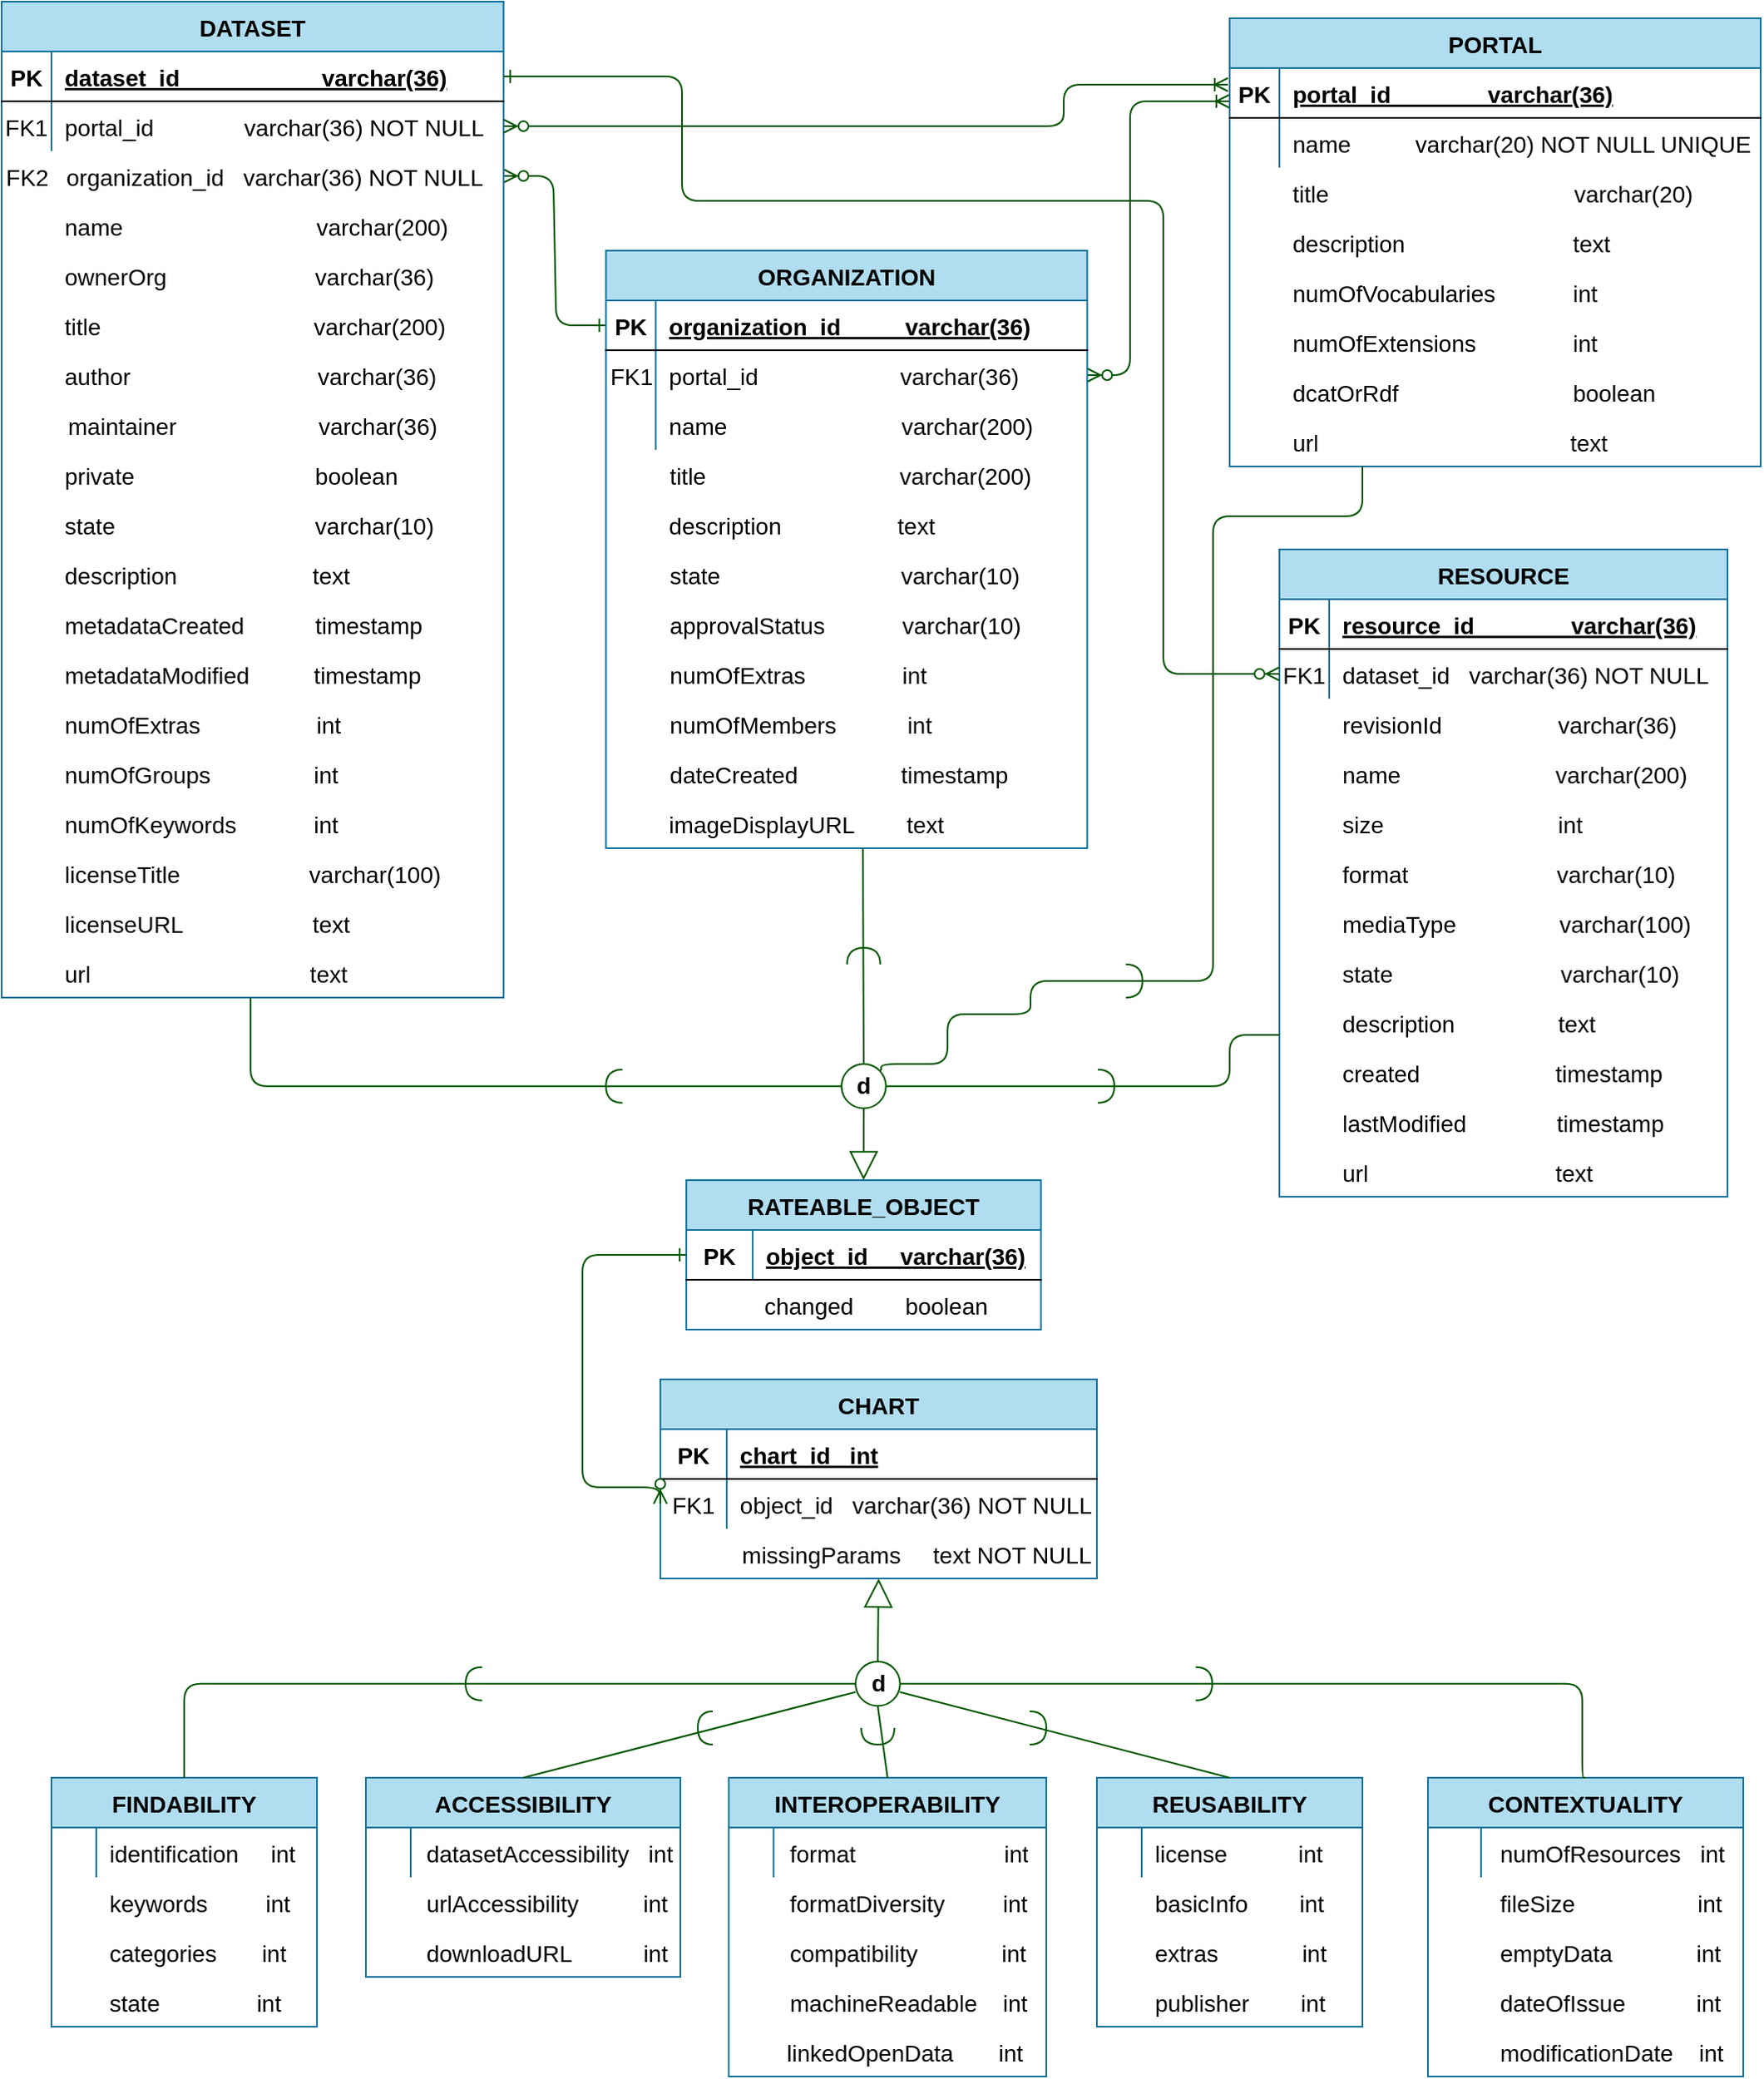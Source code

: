 <mxfile version="14.6.11" type="device"><diagram id="R2lEEEUBdFMjLlhIrx00" name="Page-1"><mxGraphModel dx="744" dy="422" grid="1" gridSize="10" guides="1" tooltips="1" connect="1" arrows="1" fold="1" page="1" pageScale="1" pageWidth="1100" pageHeight="850" math="0" shadow="0" extFonts="Permanent Marker^https://fonts.googleapis.com/css?family=Permanent+Marker"><root><mxCell id="0"/><mxCell id="1" parent="0"/><mxCell id="C-vyLk0tnHw3VtMMgP7b-1" value="" style="edgeStyle=orthogonalEdgeStyle;endArrow=ERzeroToMany;startArrow=ERoneToMany;endFill=1;startFill=0;fillColor=#008a00;strokeColor=#005700;fontSize=14;entryX=1;entryY=0.5;entryDx=0;entryDy=0;" parent="1" source="C-vyLk0tnHw3VtMMgP7b-24" target="C-vyLk0tnHw3VtMMgP7b-17" edge="1"><mxGeometry width="100" height="100" relative="1" as="geometry"><mxPoint x="360" y="840" as="sourcePoint"/><mxPoint x="662.43" y="95" as="targetPoint"/><Array as="points"><mxPoint x="700" y="70"/><mxPoint x="700" y="235"/></Array></mxGeometry></mxCell><mxCell id="C-vyLk0tnHw3VtMMgP7b-12" value="" style="edgeStyle=entityRelationEdgeStyle;endArrow=ERzeroToMany;startArrow=ERone;endFill=1;startFill=0;exitX=0;exitY=0.5;exitDx=0;exitDy=0;entryX=1;entryY=0.5;entryDx=0;entryDy=0;fillColor=#008a00;strokeColor=#005700;fontSize=14;" parent="1" source="C-vyLk0tnHw3VtMMgP7b-14" target="UvBOxQ-q_Ur3HQ1FWo0W-9" edge="1"><mxGeometry width="100" height="100" relative="1" as="geometry"><mxPoint x="420" y="300" as="sourcePoint"/><mxPoint x="570" y="390" as="targetPoint"/></mxGeometry></mxCell><mxCell id="C-vyLk0tnHw3VtMMgP7b-2" value="DATASET" style="shape=table;startSize=30;container=1;collapsible=1;childLayout=tableLayout;fixedRows=1;rowLines=0;fontStyle=1;align=center;resizeLast=1;fillColor=#b1ddf0;strokeColor=#10739e;fontSize=14;" parent="1" vertex="1"><mxGeometry x="20" y="10" width="302.43" height="600" as="geometry"/></mxCell><mxCell id="C-vyLk0tnHw3VtMMgP7b-3" value="" style="shape=partialRectangle;collapsible=0;dropTarget=0;pointerEvents=0;fillColor=none;points=[[0,0.5],[1,0.5]];portConstraint=eastwest;top=0;left=0;right=0;bottom=1;fontSize=14;" parent="C-vyLk0tnHw3VtMMgP7b-2" vertex="1"><mxGeometry y="30" width="302.43" height="30" as="geometry"/></mxCell><mxCell id="C-vyLk0tnHw3VtMMgP7b-4" value="PK" style="shape=partialRectangle;overflow=hidden;connectable=0;fillColor=none;top=0;left=0;bottom=0;right=0;fontStyle=1;fontSize=14;" parent="C-vyLk0tnHw3VtMMgP7b-3" vertex="1"><mxGeometry width="30" height="30" as="geometry"/></mxCell><mxCell id="C-vyLk0tnHw3VtMMgP7b-5" value="dataset_id                      varchar(36)" style="shape=partialRectangle;overflow=hidden;connectable=0;fillColor=none;top=0;left=0;bottom=0;right=0;align=left;spacingLeft=6;fontStyle=5;fontSize=14;" parent="C-vyLk0tnHw3VtMMgP7b-3" vertex="1"><mxGeometry x="30" width="272.43" height="30" as="geometry"/></mxCell><mxCell id="C-vyLk0tnHw3VtMMgP7b-9" value="" style="shape=partialRectangle;collapsible=0;dropTarget=0;pointerEvents=0;fillColor=none;points=[[0,0.5],[1,0.5]];portConstraint=eastwest;top=0;left=0;right=0;bottom=0;fontSize=14;" parent="C-vyLk0tnHw3VtMMgP7b-2" vertex="1"><mxGeometry y="60" width="302.43" height="30" as="geometry"/></mxCell><mxCell id="C-vyLk0tnHw3VtMMgP7b-10" value="FK1" style="shape=partialRectangle;overflow=hidden;connectable=0;fillColor=none;top=0;left=0;bottom=0;right=0;fontSize=14;" parent="C-vyLk0tnHw3VtMMgP7b-9" vertex="1"><mxGeometry width="30" height="30" as="geometry"/></mxCell><mxCell id="C-vyLk0tnHw3VtMMgP7b-11" value="portal_id              varchar(36) NOT NULL" style="shape=partialRectangle;overflow=hidden;connectable=0;fillColor=none;top=0;left=0;bottom=0;right=0;align=left;spacingLeft=6;fontSize=14;" parent="C-vyLk0tnHw3VtMMgP7b-9" vertex="1"><mxGeometry x="30" width="272.43" height="30" as="geometry"/></mxCell><mxCell id="C-vyLk0tnHw3VtMMgP7b-13" value="ORGANIZATION" style="shape=table;startSize=30;container=1;collapsible=1;childLayout=tableLayout;fixedRows=1;rowLines=0;fontStyle=1;align=center;resizeLast=1;fillColor=#b1ddf0;strokeColor=#10739e;fontSize=14;" parent="1" vertex="1"><mxGeometry x="384.18" y="160" width="290" height="360" as="geometry"/></mxCell><mxCell id="C-vyLk0tnHw3VtMMgP7b-14" value="" style="shape=partialRectangle;collapsible=0;dropTarget=0;pointerEvents=0;fillColor=none;points=[[0,0.5],[1,0.5]];portConstraint=eastwest;top=0;left=0;right=0;bottom=1;fontSize=14;" parent="C-vyLk0tnHw3VtMMgP7b-13" vertex="1"><mxGeometry y="30" width="290" height="30" as="geometry"/></mxCell><mxCell id="C-vyLk0tnHw3VtMMgP7b-15" value="PK" style="shape=partialRectangle;overflow=hidden;connectable=0;fillColor=none;top=0;left=0;bottom=0;right=0;fontStyle=1;fontSize=14;" parent="C-vyLk0tnHw3VtMMgP7b-14" vertex="1"><mxGeometry width="30" height="30" as="geometry"/></mxCell><mxCell id="C-vyLk0tnHw3VtMMgP7b-16" value="organization_id          varchar(36)" style="shape=partialRectangle;overflow=hidden;connectable=0;fillColor=none;top=0;left=0;bottom=0;right=0;align=left;spacingLeft=6;fontStyle=5;fontSize=14;" parent="C-vyLk0tnHw3VtMMgP7b-14" vertex="1"><mxGeometry x="30" width="260" height="30" as="geometry"/></mxCell><mxCell id="C-vyLk0tnHw3VtMMgP7b-17" value="" style="shape=partialRectangle;collapsible=0;dropTarget=0;pointerEvents=0;fillColor=none;points=[[0,0.5],[1,0.5]];portConstraint=eastwest;top=0;left=0;right=0;bottom=0;fontSize=14;" parent="C-vyLk0tnHw3VtMMgP7b-13" vertex="1"><mxGeometry y="60" width="290" height="30" as="geometry"/></mxCell><mxCell id="C-vyLk0tnHw3VtMMgP7b-18" value="" style="shape=partialRectangle;overflow=hidden;connectable=0;fillColor=none;top=0;left=0;bottom=0;right=0;fontSize=14;" parent="C-vyLk0tnHw3VtMMgP7b-17" vertex="1"><mxGeometry width="30" height="30" as="geometry"/></mxCell><mxCell id="C-vyLk0tnHw3VtMMgP7b-19" value="portal_id                      varchar(36)" style="shape=partialRectangle;overflow=hidden;connectable=0;fillColor=none;top=0;left=0;bottom=0;right=0;align=left;spacingLeft=6;strokeWidth=1;fontStyle=0;fontSize=14;" parent="C-vyLk0tnHw3VtMMgP7b-17" vertex="1"><mxGeometry x="30" width="260" height="30" as="geometry"/></mxCell><mxCell id="C-vyLk0tnHw3VtMMgP7b-20" value="" style="shape=partialRectangle;collapsible=0;dropTarget=0;pointerEvents=0;fillColor=none;points=[[0,0.5],[1,0.5]];portConstraint=eastwest;top=0;left=0;right=0;bottom=0;fontSize=14;" parent="C-vyLk0tnHw3VtMMgP7b-13" vertex="1"><mxGeometry y="90" width="290" height="30" as="geometry"/></mxCell><mxCell id="C-vyLk0tnHw3VtMMgP7b-21" value="" style="shape=partialRectangle;overflow=hidden;connectable=0;fillColor=none;top=0;left=0;bottom=0;right=0;fontSize=14;" parent="C-vyLk0tnHw3VtMMgP7b-20" vertex="1"><mxGeometry width="30" height="30" as="geometry"/></mxCell><mxCell id="C-vyLk0tnHw3VtMMgP7b-22" value="name                           varchar(200)" style="shape=partialRectangle;overflow=hidden;connectable=0;fillColor=none;top=0;left=0;bottom=0;right=0;align=left;spacingLeft=6;fontSize=14;" parent="C-vyLk0tnHw3VtMMgP7b-20" vertex="1"><mxGeometry x="30" width="260" height="30" as="geometry"/></mxCell><mxCell id="C-vyLk0tnHw3VtMMgP7b-23" value="PORTAL" style="shape=table;startSize=30;container=1;collapsible=1;childLayout=tableLayout;fixedRows=1;rowLines=0;fontStyle=1;align=center;resizeLast=1;fillColor=#b1ddf0;strokeColor=#10739e;fontSize=14;" parent="1" vertex="1"><mxGeometry x="760" y="20" width="320" height="270" as="geometry"/></mxCell><mxCell id="C-vyLk0tnHw3VtMMgP7b-24" value="" style="shape=partialRectangle;collapsible=0;dropTarget=0;pointerEvents=0;fillColor=none;points=[[0,0.5],[1,0.5]];portConstraint=eastwest;top=0;left=0;right=0;bottom=1;fontSize=14;" parent="C-vyLk0tnHw3VtMMgP7b-23" vertex="1"><mxGeometry y="30" width="320" height="30" as="geometry"/></mxCell><mxCell id="C-vyLk0tnHw3VtMMgP7b-25" value="PK" style="shape=partialRectangle;overflow=hidden;connectable=0;fillColor=none;top=0;left=0;bottom=0;right=0;fontStyle=1;fontSize=14;" parent="C-vyLk0tnHw3VtMMgP7b-24" vertex="1"><mxGeometry width="30" height="30" as="geometry"/></mxCell><mxCell id="C-vyLk0tnHw3VtMMgP7b-26" value="portal_id               varchar(36)" style="shape=partialRectangle;overflow=hidden;connectable=0;fillColor=none;top=0;left=0;bottom=0;right=0;align=left;spacingLeft=6;fontStyle=5;fontSize=14;" parent="C-vyLk0tnHw3VtMMgP7b-24" vertex="1"><mxGeometry x="30" width="290" height="30" as="geometry"/></mxCell><mxCell id="C-vyLk0tnHw3VtMMgP7b-27" value="" style="shape=partialRectangle;collapsible=0;dropTarget=0;pointerEvents=0;fillColor=none;points=[[0,0.5],[1,0.5]];portConstraint=eastwest;top=0;left=0;right=0;bottom=0;fontSize=14;" parent="C-vyLk0tnHw3VtMMgP7b-23" vertex="1"><mxGeometry y="60" width="320" height="30" as="geometry"/></mxCell><mxCell id="C-vyLk0tnHw3VtMMgP7b-28" value="" style="shape=partialRectangle;overflow=hidden;connectable=0;fillColor=none;top=0;left=0;bottom=0;right=0;fontSize=14;" parent="C-vyLk0tnHw3VtMMgP7b-27" vertex="1"><mxGeometry width="30" height="30" as="geometry"/></mxCell><mxCell id="C-vyLk0tnHw3VtMMgP7b-29" value="name          varchar(20) NOT NULL UNIQUE" style="shape=partialRectangle;overflow=hidden;connectable=0;fillColor=none;top=0;left=0;bottom=0;right=0;align=left;spacingLeft=6;fontSize=14;" parent="C-vyLk0tnHw3VtMMgP7b-27" vertex="1"><mxGeometry x="30" width="290" height="30" as="geometry"/></mxCell><mxCell id="wOkbWrruHiMdVwnTg42V-2" value="RESOURCE" style="shape=table;startSize=30;container=1;collapsible=1;childLayout=tableLayout;fixedRows=1;rowLines=0;fontStyle=1;align=center;resizeLast=1;fillColor=#b1ddf0;strokeColor=#10739e;fontSize=14;" parent="1" vertex="1"><mxGeometry x="790" y="340" width="270" height="390" as="geometry"/></mxCell><mxCell id="wOkbWrruHiMdVwnTg42V-3" value="" style="shape=partialRectangle;collapsible=0;dropTarget=0;pointerEvents=0;fillColor=none;points=[[0,0.5],[1,0.5]];portConstraint=eastwest;top=0;left=0;right=0;bottom=1;fontSize=14;" parent="wOkbWrruHiMdVwnTg42V-2" vertex="1"><mxGeometry y="30" width="270" height="30" as="geometry"/></mxCell><mxCell id="wOkbWrruHiMdVwnTg42V-4" value="PK" style="shape=partialRectangle;overflow=hidden;connectable=0;fillColor=none;top=0;left=0;bottom=0;right=0;fontStyle=1;fontSize=14;" parent="wOkbWrruHiMdVwnTg42V-3" vertex="1"><mxGeometry width="30" height="30" as="geometry"/></mxCell><mxCell id="wOkbWrruHiMdVwnTg42V-5" value="resource_id               varchar(36)" style="shape=partialRectangle;overflow=hidden;connectable=0;fillColor=none;top=0;left=0;bottom=0;right=0;align=left;spacingLeft=6;fontStyle=5;fontSize=14;" parent="wOkbWrruHiMdVwnTg42V-3" vertex="1"><mxGeometry x="30" width="240" height="30" as="geometry"/></mxCell><mxCell id="wOkbWrruHiMdVwnTg42V-6" value="" style="shape=partialRectangle;collapsible=0;dropTarget=0;pointerEvents=0;fillColor=none;points=[[0,0.5],[1,0.5]];portConstraint=eastwest;top=0;left=0;right=0;bottom=0;fontSize=14;" parent="wOkbWrruHiMdVwnTg42V-2" vertex="1"><mxGeometry y="60" width="270" height="30" as="geometry"/></mxCell><mxCell id="wOkbWrruHiMdVwnTg42V-7" value="FK1" style="shape=partialRectangle;overflow=hidden;connectable=0;fillColor=none;top=0;left=0;bottom=0;right=0;fontSize=14;" parent="wOkbWrruHiMdVwnTg42V-6" vertex="1"><mxGeometry width="30" height="30" as="geometry"/></mxCell><mxCell id="wOkbWrruHiMdVwnTg42V-8" value="dataset_id   varchar(36) NOT NULL" style="shape=partialRectangle;overflow=hidden;connectable=0;fillColor=none;top=0;left=0;bottom=0;right=0;align=left;spacingLeft=6;fontSize=14;" parent="wOkbWrruHiMdVwnTg42V-6" vertex="1"><mxGeometry x="30" width="240" height="30" as="geometry"/></mxCell><mxCell id="DVS85fL9BZpWIv3RxOL_-1" value="" style="endArrow=ERzeroToMany;startArrow=ERone;endFill=1;startFill=0;exitX=1;exitY=0.5;exitDx=0;exitDy=0;entryX=0;entryY=0.5;entryDx=0;entryDy=0;fillColor=#008a00;strokeColor=#005700;edgeStyle=orthogonalEdgeStyle;fontSize=14;" parent="1" source="C-vyLk0tnHw3VtMMgP7b-3" target="wOkbWrruHiMdVwnTg42V-6" edge="1"><mxGeometry width="100" height="100" relative="1" as="geometry"><mxPoint x="680" y="340" as="sourcePoint"/><mxPoint x="770" y="190" as="targetPoint"/><Array as="points"><mxPoint x="430" y="55"/><mxPoint x="430" y="130"/><mxPoint x="720" y="130"/><mxPoint x="720" y="415"/></Array></mxGeometry></mxCell><mxCell id="DVS85fL9BZpWIv3RxOL_-2" value="name                              varchar(200)" style="shape=partialRectangle;overflow=hidden;connectable=0;fillColor=none;top=0;left=0;bottom=0;right=0;align=left;spacingLeft=6;fontSize=14;" parent="1" vertex="1"><mxGeometry x="50" y="130" width="272.43" height="30" as="geometry"/></mxCell><mxCell id="DVS85fL9BZpWIv3RxOL_-3" value="title                                 varchar(200)" style="shape=partialRectangle;overflow=hidden;connectable=0;fillColor=none;top=0;left=0;bottom=0;right=0;align=left;spacingLeft=6;fontSize=14;" parent="1" vertex="1"><mxGeometry x="50" y="190" width="268.39" height="30" as="geometry"/></mxCell><mxCell id="DVS85fL9BZpWIv3RxOL_-4" value="author                             varchar(36)" style="shape=partialRectangle;overflow=hidden;connectable=0;fillColor=none;top=0;left=0;bottom=0;right=0;align=left;spacingLeft=6;fontSize=14;" parent="1" vertex="1"><mxGeometry x="50" y="220" width="268.39" height="30" as="geometry"/></mxCell><mxCell id="DVS85fL9BZpWIv3RxOL_-5" value="maintainer                      varchar(36)" style="shape=partialRectangle;overflow=hidden;connectable=0;fillColor=none;top=0;left=0;bottom=0;right=0;align=left;spacingLeft=6;fontSize=14;" parent="1" vertex="1"><mxGeometry x="52.02" y="250" width="268.39" height="30" as="geometry"/></mxCell><mxCell id="DVS85fL9BZpWIv3RxOL_-6" value="state                               varchar(10)" style="shape=partialRectangle;overflow=hidden;connectable=0;fillColor=none;top=0;left=0;bottom=0;right=0;align=left;spacingLeft=6;fontSize=14;" parent="1" vertex="1"><mxGeometry x="50" y="310" width="268.39" height="30" as="geometry"/></mxCell><mxCell id="DVS85fL9BZpWIv3RxOL_-7" value="description                     text" style="shape=partialRectangle;overflow=hidden;connectable=0;fillColor=none;top=0;left=0;bottom=0;right=0;align=left;spacingLeft=6;fontSize=14;" parent="1" vertex="1"><mxGeometry x="50" y="340" width="268.39" height="30" as="geometry"/></mxCell><mxCell id="DVS85fL9BZpWIv3RxOL_-8" value="ownerOrg                       varchar(36)" style="shape=partialRectangle;overflow=hidden;connectable=0;fillColor=none;top=0;left=0;bottom=0;right=0;align=left;spacingLeft=6;fontSize=14;" parent="1" vertex="1"><mxGeometry x="50" y="160" width="268.39" height="30" as="geometry"/></mxCell><mxCell id="DVS85fL9BZpWIv3RxOL_-10" value="metadataCreated           timestamp" style="shape=partialRectangle;overflow=hidden;connectable=0;fillColor=none;top=0;left=0;bottom=0;right=0;align=left;spacingLeft=6;fontSize=14;" parent="1" vertex="1"><mxGeometry x="50" y="370" width="272.43" height="30" as="geometry"/></mxCell><mxCell id="DVS85fL9BZpWIv3RxOL_-11" value="metadataModified          timestamp" style="shape=partialRectangle;overflow=hidden;connectable=0;fillColor=none;top=0;left=0;bottom=0;right=0;align=left;spacingLeft=6;fontSize=14;" parent="1" vertex="1"><mxGeometry x="50" y="400" width="272.43" height="30" as="geometry"/></mxCell><mxCell id="DVS85fL9BZpWIv3RxOL_-12" value="numOfExtras                  int " style="shape=partialRectangle;overflow=hidden;connectable=0;fillColor=none;top=0;left=0;bottom=0;right=0;align=left;spacingLeft=6;fontSize=14;" parent="1" vertex="1"><mxGeometry x="50" y="430" width="268.39" height="30" as="geometry"/></mxCell><mxCell id="DVS85fL9BZpWIv3RxOL_-13" value="numOfGroups                int " style="shape=partialRectangle;overflow=hidden;connectable=0;fillColor=none;top=0;left=0;bottom=0;right=0;align=left;spacingLeft=6;fontSize=14;" parent="1" vertex="1"><mxGeometry x="50" y="460" width="268.39" height="30" as="geometry"/></mxCell><mxCell id="DVS85fL9BZpWIv3RxOL_-15" value="numOfKeywords            int " style="shape=partialRectangle;overflow=hidden;connectable=0;fillColor=none;top=0;left=0;bottom=0;right=0;align=left;spacingLeft=6;fontSize=14;" parent="1" vertex="1"><mxGeometry x="50" y="490" width="268.39" height="30" as="geometry"/></mxCell><mxCell id="DVS85fL9BZpWIv3RxOL_-23" value="licenseTitle                    varchar(100) " style="shape=partialRectangle;overflow=hidden;connectable=0;fillColor=none;top=0;left=0;bottom=0;right=0;align=left;spacingLeft=6;fontSize=14;" parent="1" vertex="1"><mxGeometry x="50" y="520" width="268.39" height="30" as="geometry"/></mxCell><mxCell id="DVS85fL9BZpWIv3RxOL_-24" value="licenseURL                    text" style="shape=partialRectangle;overflow=hidden;connectable=0;fillColor=none;top=0;left=0;bottom=0;right=0;align=left;spacingLeft=6;fontSize=14;" parent="1" vertex="1"><mxGeometry x="50" y="550" width="268.39" height="30" as="geometry"/></mxCell><mxCell id="DVS85fL9BZpWIv3RxOL_-25" value="url                                  text " style="shape=partialRectangle;overflow=hidden;connectable=0;fillColor=none;top=0;left=0;bottom=0;right=0;align=left;spacingLeft=6;fontSize=14;" parent="1" vertex="1"><mxGeometry x="50" y="580" width="268.39" height="30" as="geometry"/></mxCell><mxCell id="DVS85fL9BZpWIv3RxOL_-27" value="state                            varchar(10)" style="shape=partialRectangle;overflow=hidden;connectable=0;fillColor=none;top=0;left=0;bottom=0;right=0;align=left;spacingLeft=6;fontSize=14;" parent="1" vertex="1"><mxGeometry x="414.68" y="340" width="260" height="30" as="geometry"/></mxCell><mxCell id="DVS85fL9BZpWIv3RxOL_-29" value="approvalStatus            varchar(10)" style="shape=partialRectangle;overflow=hidden;connectable=0;fillColor=none;top=0;left=0;bottom=0;right=0;align=left;spacingLeft=6;fontSize=14;" parent="1" vertex="1"><mxGeometry x="414.68" y="370" width="280" height="30" as="geometry"/></mxCell><mxCell id="DVS85fL9BZpWIv3RxOL_-30" value="title                              varchar(200)" style="shape=partialRectangle;overflow=hidden;connectable=0;fillColor=none;top=0;left=0;bottom=0;right=0;align=left;spacingLeft=6;fontSize=14;" parent="1" vertex="1"><mxGeometry x="414.68" y="280" width="260" height="30" as="geometry"/></mxCell><mxCell id="DVS85fL9BZpWIv3RxOL_-31" value="dateCreated                timestamp" style="shape=partialRectangle;overflow=hidden;connectable=0;fillColor=none;top=0;left=0;bottom=0;right=0;align=left;spacingLeft=6;fontSize=14;" parent="1" vertex="1"><mxGeometry x="414.68" y="460" width="260" height="30" as="geometry"/></mxCell><mxCell id="DVS85fL9BZpWIv3RxOL_-32" value="numOfMembers           int" style="shape=partialRectangle;overflow=hidden;connectable=0;fillColor=none;top=0;left=0;bottom=0;right=0;align=left;spacingLeft=6;fontSize=14;" parent="1" vertex="1"><mxGeometry x="414.68" y="430" width="260" height="30" as="geometry"/></mxCell><mxCell id="DVS85fL9BZpWIv3RxOL_-33" value="numOfExtras               int" style="shape=partialRectangle;overflow=hidden;connectable=0;fillColor=none;top=0;left=0;bottom=0;right=0;align=left;spacingLeft=6;fontSize=14;" parent="1" vertex="1"><mxGeometry x="414.68" y="400" width="250" height="30" as="geometry"/></mxCell><mxCell id="DVS85fL9BZpWIv3RxOL_-34" value="imageDisplayURL        text" style="shape=partialRectangle;overflow=hidden;connectable=0;fillColor=none;top=0;left=0;bottom=0;right=0;align=left;spacingLeft=6;fontSize=14;" parent="1" vertex="1"><mxGeometry x="414.18" y="490" width="260" height="30" as="geometry"/></mxCell><mxCell id="DVS85fL9BZpWIv3RxOL_-35" value="name                        varchar(200)" style="shape=partialRectangle;overflow=hidden;connectable=0;fillColor=none;top=0;left=0;bottom=0;right=0;align=left;spacingLeft=6;fontSize=14;" parent="1" vertex="1"><mxGeometry x="820" y="460" width="240" height="30" as="geometry"/></mxCell><mxCell id="DVS85fL9BZpWIv3RxOL_-36" value="revisionId                  varchar(36)" style="shape=partialRectangle;overflow=hidden;connectable=0;fillColor=none;top=0;left=0;bottom=0;right=0;align=left;spacingLeft=6;fontSize=14;" parent="1" vertex="1"><mxGeometry x="820" y="430" width="240" height="30" as="geometry"/></mxCell><mxCell id="DVS85fL9BZpWIv3RxOL_-37" value="state                          varchar(10)" style="shape=partialRectangle;overflow=hidden;connectable=0;fillColor=none;top=0;left=0;bottom=0;right=0;align=left;spacingLeft=6;fontSize=14;" parent="1" vertex="1"><mxGeometry x="820" y="580" width="240" height="30" as="geometry"/></mxCell><mxCell id="DVS85fL9BZpWIv3RxOL_-38" value="mediaType                varchar(100)" style="shape=partialRectangle;overflow=hidden;connectable=0;fillColor=none;top=0;left=0;bottom=0;right=0;align=left;spacingLeft=6;fontSize=14;" parent="1" vertex="1"><mxGeometry x="820" y="550" width="240" height="30" as="geometry"/></mxCell><mxCell id="DVS85fL9BZpWIv3RxOL_-39" value="size                           int" style="shape=partialRectangle;overflow=hidden;connectable=0;fillColor=none;top=0;left=0;bottom=0;right=0;align=left;spacingLeft=6;fontSize=14;" parent="1" vertex="1"><mxGeometry x="820" y="490" width="240" height="30" as="geometry"/></mxCell><mxCell id="DVS85fL9BZpWIv3RxOL_-40" value="format                       varchar(10)" style="shape=partialRectangle;overflow=hidden;connectable=0;fillColor=none;top=0;left=0;bottom=0;right=0;align=left;spacingLeft=6;fontSize=14;" parent="1" vertex="1"><mxGeometry x="820" y="520" width="240" height="30" as="geometry"/></mxCell><mxCell id="DVS85fL9BZpWIv3RxOL_-41" value="created                     timestamp" style="shape=partialRectangle;overflow=hidden;connectable=0;fillColor=none;top=0;left=0;bottom=0;right=0;align=left;spacingLeft=6;fontSize=14;" parent="1" vertex="1"><mxGeometry x="820" y="640" width="240" height="30" as="geometry"/></mxCell><mxCell id="DVS85fL9BZpWIv3RxOL_-42" value="description                text" style="shape=partialRectangle;overflow=hidden;connectable=0;fillColor=none;top=0;left=0;bottom=0;right=0;align=left;spacingLeft=6;fontSize=14;" parent="1" vertex="1"><mxGeometry x="820" y="610" width="240" height="30" as="geometry"/></mxCell><mxCell id="DVS85fL9BZpWIv3RxOL_-43" value="lastModified              timestamp" style="shape=partialRectangle;overflow=hidden;connectable=0;fillColor=none;top=0;left=0;bottom=0;right=0;align=left;spacingLeft=6;fontSize=14;" parent="1" vertex="1"><mxGeometry x="820" y="670" width="240" height="30" as="geometry"/></mxCell><mxCell id="DVS85fL9BZpWIv3RxOL_-44" value="url                             text" style="shape=partialRectangle;overflow=hidden;connectable=0;fillColor=none;top=0;left=0;bottom=0;right=0;align=left;spacingLeft=6;fontSize=14;" parent="1" vertex="1"><mxGeometry x="820" y="700" width="240" height="30" as="geometry"/></mxCell><mxCell id="DVS85fL9BZpWIv3RxOL_-45" value="CHART" style="shape=table;startSize=30;container=1;collapsible=1;childLayout=tableLayout;fixedRows=1;rowLines=0;fontStyle=1;align=center;resizeLast=1;fillColor=#b1ddf0;strokeColor=#10739e;fontSize=14;" parent="1" vertex="1"><mxGeometry x="416.93" y="840" width="263.07" height="120" as="geometry"/></mxCell><mxCell id="DVS85fL9BZpWIv3RxOL_-46" value="" style="shape=partialRectangle;collapsible=0;dropTarget=0;pointerEvents=0;points=[[0,0.5],[1,0.5]];portConstraint=eastwest;top=0;left=0;right=0;bottom=1;fillColor=none;fontSize=14;" parent="DVS85fL9BZpWIv3RxOL_-45" vertex="1"><mxGeometry y="30" width="263.07" height="30" as="geometry"/></mxCell><mxCell id="DVS85fL9BZpWIv3RxOL_-47" value="PK" style="shape=partialRectangle;overflow=hidden;connectable=0;top=0;left=0;bottom=0;right=0;fontStyle=1;fillColor=none;fontSize=14;" parent="DVS85fL9BZpWIv3RxOL_-46" vertex="1"><mxGeometry width="40" height="30" as="geometry"/></mxCell><mxCell id="DVS85fL9BZpWIv3RxOL_-48" value="chart_id   int" style="shape=partialRectangle;overflow=hidden;connectable=0;top=0;left=0;bottom=0;right=0;align=left;spacingLeft=6;fontStyle=5;fillColor=none;fontSize=14;" parent="DVS85fL9BZpWIv3RxOL_-46" vertex="1"><mxGeometry x="40" width="223.07" height="30" as="geometry"/></mxCell><mxCell id="DVS85fL9BZpWIv3RxOL_-49" value="" style="shape=partialRectangle;collapsible=0;dropTarget=0;pointerEvents=0;fillColor=none;points=[[0,0.5],[1,0.5]];portConstraint=eastwest;top=0;left=0;right=0;bottom=0;fontSize=14;" parent="DVS85fL9BZpWIv3RxOL_-45" vertex="1"><mxGeometry y="60" width="263.07" height="30" as="geometry"/></mxCell><mxCell id="DVS85fL9BZpWIv3RxOL_-50" value="FK1" style="shape=partialRectangle;overflow=hidden;connectable=0;fillColor=none;top=0;left=0;bottom=0;right=0;fontSize=14;" parent="DVS85fL9BZpWIv3RxOL_-49" vertex="1"><mxGeometry width="40" height="30" as="geometry"/></mxCell><mxCell id="DVS85fL9BZpWIv3RxOL_-51" value="object_id   varchar(36) NOT NULL" style="shape=partialRectangle;overflow=hidden;connectable=0;fillColor=none;top=0;left=0;bottom=0;right=0;align=left;spacingLeft=6;fontSize=14;" parent="DVS85fL9BZpWIv3RxOL_-49" vertex="1"><mxGeometry x="40" width="223.07" height="30" as="geometry"/></mxCell><mxCell id="DVS85fL9BZpWIv3RxOL_-69" value="FINDABILITY" style="shape=table;startSize=30;container=1;collapsible=1;childLayout=tableLayout;fixedRows=1;rowLines=0;fontStyle=1;align=center;resizeLast=1;fillColor=#b1ddf0;strokeColor=#10739e;fontSize=14;" parent="1" vertex="1"><mxGeometry x="50" y="1080" width="160" height="150" as="geometry"/></mxCell><mxCell id="DVS85fL9BZpWIv3RxOL_-73" value="" style="shape=partialRectangle;collapsible=0;dropTarget=0;pointerEvents=0;fillColor=none;points=[[0,0.5],[1,0.5]];portConstraint=eastwest;top=0;left=0;right=0;bottom=0;fontSize=14;" parent="DVS85fL9BZpWIv3RxOL_-69" vertex="1"><mxGeometry y="30" width="160" height="30" as="geometry"/></mxCell><mxCell id="DVS85fL9BZpWIv3RxOL_-74" value="" style="shape=partialRectangle;overflow=hidden;connectable=0;fillColor=none;top=0;left=0;bottom=0;right=0;fontSize=14;" parent="DVS85fL9BZpWIv3RxOL_-73" vertex="1"><mxGeometry width="27" height="30" as="geometry"/></mxCell><mxCell id="DVS85fL9BZpWIv3RxOL_-75" value="" style="shape=partialRectangle;overflow=hidden;connectable=0;fillColor=none;top=0;left=0;bottom=0;right=0;align=left;spacingLeft=6;fontSize=14;" parent="DVS85fL9BZpWIv3RxOL_-73" vertex="1"><mxGeometry x="27" width="133" height="30" as="geometry"/></mxCell><mxCell id="DVS85fL9BZpWIv3RxOL_-79" value="identification     int" style="shape=partialRectangle;overflow=hidden;connectable=0;fillColor=none;top=0;left=0;bottom=0;right=0;align=left;spacingLeft=6;fontSize=14;" parent="1" vertex="1"><mxGeometry x="77.0" y="1110" width="130" height="30" as="geometry"/></mxCell><mxCell id="DVS85fL9BZpWIv3RxOL_-80" value="keywords         int" style="shape=partialRectangle;overflow=hidden;connectable=0;fillColor=none;top=0;left=0;bottom=0;right=0;align=left;spacingLeft=6;fontSize=14;" parent="1" vertex="1"><mxGeometry x="77.0" y="1140" width="130" height="30" as="geometry"/></mxCell><mxCell id="DVS85fL9BZpWIv3RxOL_-129" value="categories       int" style="shape=partialRectangle;overflow=hidden;connectable=0;fillColor=none;top=0;left=0;bottom=0;right=0;align=left;spacingLeft=6;fontSize=14;" parent="1" vertex="1"><mxGeometry x="77.0" y="1170" width="130" height="30" as="geometry"/></mxCell><mxCell id="DVS85fL9BZpWIv3RxOL_-130" value="state               int" style="shape=partialRectangle;overflow=hidden;connectable=0;fillColor=none;top=0;left=0;bottom=0;right=0;align=left;spacingLeft=6;fontSize=14;" parent="1" vertex="1"><mxGeometry x="77.0" y="1200" width="130" height="30" as="geometry"/></mxCell><mxCell id="DVS85fL9BZpWIv3RxOL_-131" value="CONTEXTUALITY" style="shape=table;startSize=30;container=1;collapsible=1;childLayout=tableLayout;fixedRows=1;rowLines=0;fontStyle=1;align=center;resizeLast=1;fillColor=#b1ddf0;strokeColor=#10739e;fontSize=14;" parent="1" vertex="1"><mxGeometry x="879.5" y="1080" width="190" height="180" as="geometry"/></mxCell><mxCell id="DVS85fL9BZpWIv3RxOL_-132" value="" style="shape=partialRectangle;collapsible=0;dropTarget=0;pointerEvents=0;fillColor=none;points=[[0,0.5],[1,0.5]];portConstraint=eastwest;top=0;left=0;right=0;bottom=0;fontSize=14;" parent="DVS85fL9BZpWIv3RxOL_-131" vertex="1"><mxGeometry y="30" width="190" height="30" as="geometry"/></mxCell><mxCell id="DVS85fL9BZpWIv3RxOL_-133" value="" style="shape=partialRectangle;overflow=hidden;connectable=0;fillColor=none;top=0;left=0;bottom=0;right=0;fontSize=14;" parent="DVS85fL9BZpWIv3RxOL_-132" vertex="1"><mxGeometry width="32" height="30" as="geometry"/></mxCell><mxCell id="DVS85fL9BZpWIv3RxOL_-134" value="" style="shape=partialRectangle;overflow=hidden;connectable=0;fillColor=none;top=0;left=0;bottom=0;right=0;align=left;spacingLeft=6;fontSize=14;" parent="DVS85fL9BZpWIv3RxOL_-132" vertex="1"><mxGeometry x="32" width="158" height="30" as="geometry"/></mxCell><mxCell id="DVS85fL9BZpWIv3RxOL_-139" value="REUSABILITY" style="shape=table;startSize=30;container=1;collapsible=1;childLayout=tableLayout;fixedRows=1;rowLines=0;fontStyle=1;align=center;resizeLast=1;fillColor=#b1ddf0;strokeColor=#10739e;fontSize=14;" parent="1" vertex="1"><mxGeometry x="680" y="1080" width="160" height="150" as="geometry"/></mxCell><mxCell id="DVS85fL9BZpWIv3RxOL_-140" value="" style="shape=partialRectangle;collapsible=0;dropTarget=0;pointerEvents=0;fillColor=none;points=[[0,0.5],[1,0.5]];portConstraint=eastwest;top=0;left=0;right=0;bottom=0;fontSize=14;" parent="DVS85fL9BZpWIv3RxOL_-139" vertex="1"><mxGeometry y="30" width="160" height="30" as="geometry"/></mxCell><mxCell id="DVS85fL9BZpWIv3RxOL_-141" value="" style="shape=partialRectangle;overflow=hidden;connectable=0;fillColor=none;top=0;left=0;bottom=0;right=0;fontSize=14;" parent="DVS85fL9BZpWIv3RxOL_-140" vertex="1"><mxGeometry width="27" height="30" as="geometry"/></mxCell><mxCell id="DVS85fL9BZpWIv3RxOL_-142" value="" style="shape=partialRectangle;overflow=hidden;connectable=0;fillColor=none;top=0;left=0;bottom=0;right=0;align=left;spacingLeft=6;fontSize=14;" parent="DVS85fL9BZpWIv3RxOL_-140" vertex="1"><mxGeometry x="27" width="133" height="30" as="geometry"/></mxCell><mxCell id="DVS85fL9BZpWIv3RxOL_-147" value="INTEROPERABILITY" style="shape=table;startSize=30;container=1;collapsible=1;childLayout=tableLayout;fixedRows=1;rowLines=0;fontStyle=1;align=center;resizeLast=1;fillColor=#b1ddf0;strokeColor=#10739e;fontSize=14;" parent="1" vertex="1"><mxGeometry x="458.16" y="1080" width="191.34" height="180" as="geometry"/></mxCell><mxCell id="DVS85fL9BZpWIv3RxOL_-148" value="" style="shape=partialRectangle;collapsible=0;dropTarget=0;pointerEvents=0;fillColor=none;points=[[0,0.5],[1,0.5]];portConstraint=eastwest;top=0;left=0;right=0;bottom=0;fontSize=14;" parent="DVS85fL9BZpWIv3RxOL_-147" vertex="1"><mxGeometry y="30" width="191.34" height="30" as="geometry"/></mxCell><mxCell id="DVS85fL9BZpWIv3RxOL_-149" value="" style="shape=partialRectangle;overflow=hidden;connectable=0;fillColor=none;top=0;left=0;bottom=0;right=0;fontSize=14;" parent="DVS85fL9BZpWIv3RxOL_-148" vertex="1"><mxGeometry width="27" height="30" as="geometry"/></mxCell><mxCell id="DVS85fL9BZpWIv3RxOL_-150" value="" style="shape=partialRectangle;overflow=hidden;connectable=0;fillColor=none;top=0;left=0;bottom=0;right=0;align=left;spacingLeft=6;fontSize=14;" parent="DVS85fL9BZpWIv3RxOL_-148" vertex="1"><mxGeometry x="27" width="164.34" height="30" as="geometry"/></mxCell><mxCell id="DVS85fL9BZpWIv3RxOL_-155" value="ACCESSIBILITY" style="shape=table;startSize=30;container=1;collapsible=1;childLayout=tableLayout;fixedRows=1;rowLines=0;fontStyle=1;align=center;resizeLast=1;fillColor=#b1ddf0;strokeColor=#10739e;fontSize=14;" parent="1" vertex="1"><mxGeometry x="239.5" y="1080" width="189.5" height="120" as="geometry"/></mxCell><mxCell id="DVS85fL9BZpWIv3RxOL_-156" value="" style="shape=partialRectangle;collapsible=0;dropTarget=0;pointerEvents=0;fillColor=none;points=[[0,0.5],[1,0.5]];portConstraint=eastwest;top=0;left=0;right=0;bottom=0;fontSize=14;" parent="DVS85fL9BZpWIv3RxOL_-155" vertex="1"><mxGeometry y="30" width="189.5" height="30" as="geometry"/></mxCell><mxCell id="DVS85fL9BZpWIv3RxOL_-157" value="" style="shape=partialRectangle;overflow=hidden;connectable=0;fillColor=none;top=0;left=0;bottom=0;right=0;fontSize=14;" parent="DVS85fL9BZpWIv3RxOL_-156" vertex="1"><mxGeometry width="27" height="30" as="geometry"/></mxCell><mxCell id="DVS85fL9BZpWIv3RxOL_-158" value="" style="shape=partialRectangle;overflow=hidden;connectable=0;fillColor=none;top=0;left=0;bottom=0;right=0;align=left;spacingLeft=6;fontSize=14;" parent="DVS85fL9BZpWIv3RxOL_-156" vertex="1"><mxGeometry x="27" width="162.5" height="30" as="geometry"/></mxCell><mxCell id="DVS85fL9BZpWIv3RxOL_-159" value="datasetAccessibility   int" style="shape=partialRectangle;overflow=hidden;connectable=0;fillColor=none;top=0;left=0;bottom=0;right=0;align=left;spacingLeft=6;fontSize=14;" parent="1" vertex="1"><mxGeometry x="267.97" y="1110" width="161.53" height="30" as="geometry"/></mxCell><mxCell id="DVS85fL9BZpWIv3RxOL_-160" value="urlAccessibility          int" style="shape=partialRectangle;overflow=hidden;connectable=0;fillColor=none;top=0;left=0;bottom=0;right=0;align=left;spacingLeft=6;fontSize=14;" parent="1" vertex="1"><mxGeometry x="267.97" y="1140" width="161.53" height="30" as="geometry"/></mxCell><mxCell id="DVS85fL9BZpWIv3RxOL_-161" value="downloadURL           int" style="shape=partialRectangle;overflow=hidden;connectable=0;fillColor=none;top=0;left=0;bottom=0;right=0;align=left;spacingLeft=6;fontSize=14;" parent="1" vertex="1"><mxGeometry x="267.97" y="1170" width="161.53" height="30" as="geometry"/></mxCell><mxCell id="DVS85fL9BZpWIv3RxOL_-167" value="format                       int" style="shape=partialRectangle;overflow=hidden;connectable=0;fillColor=none;top=0;left=0;bottom=0;right=0;align=left;spacingLeft=6;fontSize=14;" parent="1" vertex="1"><mxGeometry x="487" y="1110" width="152.5" height="30" as="geometry"/></mxCell><mxCell id="DVS85fL9BZpWIv3RxOL_-168" value="formatDiversity         int" style="shape=partialRectangle;overflow=hidden;connectable=0;fillColor=none;top=0;left=0;bottom=0;right=0;align=left;spacingLeft=6;fontSize=14;" parent="1" vertex="1"><mxGeometry x="487" y="1140" width="152.5" height="30" as="geometry"/></mxCell><mxCell id="DVS85fL9BZpWIv3RxOL_-169" value="compatibility             int" style="shape=partialRectangle;overflow=hidden;connectable=0;fillColor=none;top=0;left=0;bottom=0;right=0;align=left;spacingLeft=6;fontSize=14;" parent="1" vertex="1"><mxGeometry x="487" y="1170" width="152.5" height="30" as="geometry"/></mxCell><mxCell id="DVS85fL9BZpWIv3RxOL_-170" value="machineReadable    int" style="shape=partialRectangle;overflow=hidden;connectable=0;fillColor=none;top=0;left=0;bottom=0;right=0;align=left;spacingLeft=6;fontSize=14;" parent="1" vertex="1"><mxGeometry x="487" y="1200" width="152.5" height="30" as="geometry"/></mxCell><mxCell id="DVS85fL9BZpWIv3RxOL_-171" value="license           int" style="shape=partialRectangle;overflow=hidden;connectable=0;fillColor=none;top=0;left=0;bottom=0;right=0;align=left;spacingLeft=6;fontSize=14;" parent="1" vertex="1"><mxGeometry x="707" y="1110" width="130" height="30" as="geometry"/></mxCell><mxCell id="DVS85fL9BZpWIv3RxOL_-172" value="basicInfo        int" style="shape=partialRectangle;overflow=hidden;connectable=0;fillColor=none;top=0;left=0;bottom=0;right=0;align=left;spacingLeft=6;fontSize=14;" parent="1" vertex="1"><mxGeometry x="707" y="1140" width="130" height="30" as="geometry"/></mxCell><mxCell id="DVS85fL9BZpWIv3RxOL_-173" value="extras             int" style="shape=partialRectangle;overflow=hidden;connectable=0;fillColor=none;top=0;left=0;bottom=0;right=0;align=left;spacingLeft=6;fontSize=14;" parent="1" vertex="1"><mxGeometry x="707" y="1170" width="130" height="30" as="geometry"/></mxCell><mxCell id="DVS85fL9BZpWIv3RxOL_-174" value="publisher        int" style="shape=partialRectangle;overflow=hidden;connectable=0;fillColor=none;top=0;left=0;bottom=0;right=0;align=left;spacingLeft=6;fontSize=14;" parent="1" vertex="1"><mxGeometry x="707" y="1200" width="130" height="30" as="geometry"/></mxCell><mxCell id="DVS85fL9BZpWIv3RxOL_-175" value="numOfResources   int" style="shape=partialRectangle;overflow=hidden;connectable=0;fillColor=none;top=0;left=0;bottom=0;right=0;align=left;spacingLeft=6;fontSize=14;" parent="1" vertex="1"><mxGeometry x="915" y="1110" width="154.5" height="30" as="geometry"/></mxCell><mxCell id="DVS85fL9BZpWIv3RxOL_-176" value="fileSize                   int" style="shape=partialRectangle;overflow=hidden;connectable=0;fillColor=none;top=0;left=0;bottom=0;right=0;align=left;spacingLeft=6;fontSize=14;" parent="1" vertex="1"><mxGeometry x="915" y="1140" width="154.5" height="30" as="geometry"/></mxCell><mxCell id="DVS85fL9BZpWIv3RxOL_-177" value="emptyData             int" style="shape=partialRectangle;overflow=hidden;connectable=0;fillColor=none;top=0;left=0;bottom=0;right=0;align=left;spacingLeft=6;fontSize=14;" parent="1" vertex="1"><mxGeometry x="915" y="1170" width="154.5" height="30" as="geometry"/></mxCell><mxCell id="DVS85fL9BZpWIv3RxOL_-178" value="dateOfIssue           int" style="shape=partialRectangle;overflow=hidden;connectable=0;fillColor=none;top=0;left=0;bottom=0;right=0;align=left;spacingLeft=6;fontSize=14;" parent="1" vertex="1"><mxGeometry x="915" y="1200" width="154.5" height="30" as="geometry"/></mxCell><mxCell id="DVS85fL9BZpWIv3RxOL_-180" value="modificationDate    int" style="shape=partialRectangle;overflow=hidden;connectable=0;fillColor=none;top=0;left=0;bottom=0;right=0;align=left;spacingLeft=6;fontSize=14;" parent="1" vertex="1"><mxGeometry x="915" y="1230" width="154.5" height="30" as="geometry"/></mxCell><mxCell id="DVS85fL9BZpWIv3RxOL_-188" value="" style="endArrow=none;html=1;entryX=0.5;entryY=0;entryDx=0;entryDy=0;edgeStyle=orthogonalEdgeStyle;fillColor=#008a00;strokeColor=#005700;fontSize=14;exitX=1;exitY=0.5;exitDx=0;exitDy=0;" parent="1" source="DVS85fL9BZpWIv3RxOL_-208" target="DVS85fL9BZpWIv3RxOL_-131" edge="1"><mxGeometry width="50" height="50" relative="1" as="geometry"><mxPoint x="739.5" y="1000" as="sourcePoint"/><mxPoint x="557" y="980" as="targetPoint"/><Array as="points"><mxPoint x="972.5" y="1023"/></Array></mxGeometry></mxCell><mxCell id="DVS85fL9BZpWIv3RxOL_-189" value="" style="endArrow=none;html=1;exitX=0.5;exitY=0;exitDx=0;exitDy=0;fillColor=#008a00;strokeColor=#005700;fontSize=14;entryX=0;entryY=0.75;entryDx=0;entryDy=0;" parent="1" source="DVS85fL9BZpWIv3RxOL_-155" target="DVS85fL9BZpWIv3RxOL_-208" edge="1"><mxGeometry width="50" height="50" relative="1" as="geometry"><mxPoint x="527" y="1040" as="sourcePoint"/><mxPoint x="340" y="1040" as="targetPoint"/></mxGeometry></mxCell><mxCell id="DVS85fL9BZpWIv3RxOL_-191" value="" style="endArrow=none;html=1;entryX=0.5;entryY=0;entryDx=0;entryDy=0;fillColor=#008a00;strokeColor=#005700;fontSize=14;exitX=0.5;exitY=1;exitDx=0;exitDy=0;" parent="1" source="DVS85fL9BZpWIv3RxOL_-207" target="DVS85fL9BZpWIv3RxOL_-147" edge="1"><mxGeometry width="50" height="50" relative="1" as="geometry"><mxPoint x="546.5" y="1060" as="sourcePoint"/><mxPoint x="547" y="1070" as="targetPoint"/></mxGeometry></mxCell><mxCell id="DVS85fL9BZpWIv3RxOL_-192" value="" style="endArrow=none;html=1;exitX=0.5;exitY=0;exitDx=0;exitDy=0;fillColor=#008a00;strokeColor=#005700;fontSize=14;entryX=1;entryY=0.75;entryDx=0;entryDy=0;" parent="1" source="DVS85fL9BZpWIv3RxOL_-139" target="DVS85fL9BZpWIv3RxOL_-208" edge="1"><mxGeometry width="50" height="50" relative="1" as="geometry"><mxPoint x="350" y="1090" as="sourcePoint"/><mxPoint x="760" y="1040" as="targetPoint"/></mxGeometry></mxCell><mxCell id="DVS85fL9BZpWIv3RxOL_-193" value="RATEABLE_OBJECT" style="shape=table;startSize=30;container=1;collapsible=1;childLayout=tableLayout;fixedRows=1;rowLines=0;fontStyle=1;align=center;resizeLast=1;fillColor=#b1ddf0;strokeColor=#10739e;fontSize=14;" parent="1" vertex="1"><mxGeometry x="432.58" y="720" width="213.71" height="90" as="geometry"/></mxCell><mxCell id="DVS85fL9BZpWIv3RxOL_-194" value="" style="shape=partialRectangle;collapsible=0;dropTarget=0;pointerEvents=0;points=[[0,0.5],[1,0.5]];portConstraint=eastwest;top=0;left=0;right=0;bottom=1;fillColor=none;fontSize=14;" parent="DVS85fL9BZpWIv3RxOL_-193" vertex="1"><mxGeometry y="30" width="213.71" height="30" as="geometry"/></mxCell><mxCell id="DVS85fL9BZpWIv3RxOL_-195" value="PK" style="shape=partialRectangle;overflow=hidden;connectable=0;top=0;left=0;bottom=0;right=0;fontStyle=1;fillColor=none;fontSize=14;" parent="DVS85fL9BZpWIv3RxOL_-194" vertex="1"><mxGeometry width="40" height="30" as="geometry"/></mxCell><mxCell id="DVS85fL9BZpWIv3RxOL_-196" value="object_id     varchar(36)" style="shape=partialRectangle;overflow=hidden;connectable=0;top=0;left=0;bottom=0;right=0;align=left;spacingLeft=6;fontStyle=5;fillColor=none;fontSize=14;" parent="DVS85fL9BZpWIv3RxOL_-194" vertex="1"><mxGeometry x="40" width="173.71" height="30" as="geometry"/></mxCell><mxCell id="DVS85fL9BZpWIv3RxOL_-203" value="" style="endArrow=none;html=1;fillColor=#008a00;strokeColor=#005700;fontSize=14;exitX=0.5;exitY=0;exitDx=0;exitDy=0;" parent="1" source="DVS85fL9BZpWIv3RxOL_-221" edge="1"><mxGeometry width="50" height="50" relative="1" as="geometry"><mxPoint x="549" y="630" as="sourcePoint"/><mxPoint x="539" y="520" as="targetPoint"/></mxGeometry></mxCell><mxCell id="DVS85fL9BZpWIv3RxOL_-204" value="" style="endArrow=none;html=1;entryX=0;entryY=0.75;entryDx=0;entryDy=0;fillColor=#008a00;strokeColor=#005700;fontSize=14;exitX=1;exitY=0.5;exitDx=0;exitDy=0;edgeStyle=orthogonalEdgeStyle;" parent="1" source="DVS85fL9BZpWIv3RxOL_-222" target="wOkbWrruHiMdVwnTg42V-2" edge="1"><mxGeometry width="50" height="50" relative="1" as="geometry"><mxPoint x="730" y="633" as="sourcePoint"/><mxPoint x="590" y="600" as="targetPoint"/><Array as="points"><mxPoint x="760" y="663"/><mxPoint x="760" y="633"/></Array></mxGeometry></mxCell><mxCell id="DVS85fL9BZpWIv3RxOL_-205" value="" style="endArrow=none;html=1;edgeStyle=orthogonalEdgeStyle;fillColor=#008a00;strokeColor=#005700;fontSize=14;entryX=0;entryY=0.5;entryDx=0;entryDy=0;" parent="1" target="DVS85fL9BZpWIv3RxOL_-222" edge="1"><mxGeometry width="50" height="50" relative="1" as="geometry"><mxPoint x="170" y="610" as="sourcePoint"/><mxPoint x="500" y="650" as="targetPoint"/><Array as="points"><mxPoint x="170" y="663"/></Array></mxGeometry></mxCell><mxCell id="DVS85fL9BZpWIv3RxOL_-206" value="" style="edgeStyle=orthogonalEdgeStyle;endArrow=ERzeroToMany;startArrow=ERone;endFill=1;startFill=0;fillColor=#008a00;strokeColor=#005700;exitX=0;exitY=0.5;exitDx=0;exitDy=0;entryX=0;entryY=0.5;entryDx=0;entryDy=0;fontSize=14;" parent="1" source="DVS85fL9BZpWIv3RxOL_-194" target="DVS85fL9BZpWIv3RxOL_-49" edge="1"><mxGeometry width="100" height="100" relative="1" as="geometry"><mxPoint x="330" y="910" as="sourcePoint"/><mxPoint x="400" y="930" as="targetPoint"/><Array as="points"><mxPoint x="370" y="765"/><mxPoint x="370" y="905"/></Array></mxGeometry></mxCell><mxCell id="DVS85fL9BZpWIv3RxOL_-207" value="" style="ellipse;whiteSpace=wrap;html=1;aspect=fixed;rounded=0;sketch=0;strokeWidth=1;fontSize=14;strokeColor=#005700;fontColor=#ffffff;fillColor=none;" parent="1" vertex="1"><mxGeometry x="534.59" y="1010" width="26.75" height="26.75" as="geometry"/></mxCell><mxCell id="DVS85fL9BZpWIv3RxOL_-208" value="&lt;b style=&quot;font-size: 14px;&quot;&gt;d&lt;/b&gt;" style="text;html=1;strokeColor=none;fillColor=none;align=center;verticalAlign=middle;whiteSpace=wrap;rounded=0;sketch=0;fontSize=14;" parent="1" vertex="1"><mxGeometry x="534.59" y="1013.38" width="26.63" height="20" as="geometry"/></mxCell><mxCell id="DVS85fL9BZpWIv3RxOL_-210" value="" style="endArrow=none;html=1;fontSize=14;exitX=0.5;exitY=0;exitDx=0;exitDy=0;entryX=0;entryY=0.5;entryDx=0;entryDy=0;edgeStyle=orthogonalEdgeStyle;fillColor=#008a00;strokeColor=#005700;" parent="1" source="DVS85fL9BZpWIv3RxOL_-69" target="DVS85fL9BZpWIv3RxOL_-208" edge="1"><mxGeometry width="50" height="50" relative="1" as="geometry"><mxPoint x="579.5" y="1040" as="sourcePoint"/><mxPoint x="629.5" y="990" as="targetPoint"/></mxGeometry></mxCell><mxCell id="DVS85fL9BZpWIv3RxOL_-212" value="" style="endArrow=none;html=1;fontSize=14;fillColor=#008a00;strokeColor=#005700;edgeStyle=orthogonalEdgeStyle;curved=1;" parent="1" edge="1"><mxGeometry width="50" height="50" relative="1" as="geometry"><mxPoint x="309.53" y="1013.38" as="sourcePoint"/><mxPoint x="309.53" y="1033.38" as="targetPoint"/><Array as="points"><mxPoint x="299.53" y="1013.38"/><mxPoint x="299.53" y="1033.38"/></Array></mxGeometry></mxCell><mxCell id="DVS85fL9BZpWIv3RxOL_-215" value="" style="endArrow=none;html=1;fontSize=14;fillColor=#008a00;strokeColor=#005700;edgeStyle=orthogonalEdgeStyle;curved=1;" parent="1" edge="1"><mxGeometry width="50" height="50" relative="1" as="geometry"><mxPoint x="448.5" y="1060" as="sourcePoint"/><mxPoint x="448.5" y="1040" as="targetPoint"/><Array as="points"><mxPoint x="439.5" y="1060"/><mxPoint x="439.5" y="1040"/></Array></mxGeometry></mxCell><mxCell id="DVS85fL9BZpWIv3RxOL_-216" value="" style="endArrow=none;html=1;fontSize=14;fillColor=#008a00;strokeColor=#005700;edgeStyle=orthogonalEdgeStyle;curved=1;" parent="1" edge="1"><mxGeometry width="50" height="50" relative="1" as="geometry"><mxPoint x="537.97" y="1050" as="sourcePoint"/><mxPoint x="557.97" y="1050" as="targetPoint"/><Array as="points"><mxPoint x="537.97" y="1060"/><mxPoint x="557.97" y="1060"/></Array></mxGeometry></mxCell><mxCell id="DVS85fL9BZpWIv3RxOL_-217" value="" style="endArrow=none;html=1;fontSize=14;fillColor=#008a00;strokeColor=#005700;edgeStyle=orthogonalEdgeStyle;curved=1;" parent="1" edge="1"><mxGeometry width="50" height="50" relative="1" as="geometry"><mxPoint x="639.5" y="1060" as="sourcePoint"/><mxPoint x="639.5" y="1040" as="targetPoint"/><Array as="points"><mxPoint x="649.5" y="1060"/><mxPoint x="649.5" y="1040"/></Array></mxGeometry></mxCell><mxCell id="DVS85fL9BZpWIv3RxOL_-218" value="" style="endArrow=none;html=1;fontSize=14;fillColor=#008a00;strokeColor=#005700;edgeStyle=orthogonalEdgeStyle;curved=1;" parent="1" edge="1"><mxGeometry width="50" height="50" relative="1" as="geometry"><mxPoint x="739.5" y="1033.38" as="sourcePoint"/><mxPoint x="739.5" y="1013.38" as="targetPoint"/><Array as="points"><mxPoint x="749.5" y="1033.38"/><mxPoint x="749.5" y="1013.38"/></Array></mxGeometry></mxCell><mxCell id="DVS85fL9BZpWIv3RxOL_-219" value="" style="endArrow=block;html=1;fontSize=14;fillColor=#008a00;strokeColor=#005700;entryX=0.5;entryY=1;entryDx=0;entryDy=0;exitX=0.5;exitY=0;exitDx=0;exitDy=0;endFill=0;endSize=15;" parent="1" source="DVS85fL9BZpWIv3RxOL_-207" target="DVS85fL9BZpWIv3RxOL_-45" edge="1"><mxGeometry width="50" height="50" relative="1" as="geometry"><mxPoint x="860" y="980" as="sourcePoint"/><mxPoint x="910" y="930" as="targetPoint"/></mxGeometry></mxCell><mxCell id="DVS85fL9BZpWIv3RxOL_-221" value="" style="ellipse;whiteSpace=wrap;html=1;aspect=fixed;rounded=0;sketch=0;strokeWidth=1;fontSize=14;strokeColor=#005700;fontColor=#ffffff;fillColor=none;" parent="1" vertex="1"><mxGeometry x="526.12" y="650" width="26.75" height="26.75" as="geometry"/></mxCell><mxCell id="DVS85fL9BZpWIv3RxOL_-222" value="&lt;b style=&quot;font-size: 14px;&quot;&gt;d&lt;/b&gt;" style="text;html=1;strokeColor=none;fillColor=none;align=center;verticalAlign=middle;whiteSpace=wrap;rounded=0;sketch=0;fontSize=14;" parent="1" vertex="1"><mxGeometry x="526.12" y="653.38" width="26.63" height="20" as="geometry"/></mxCell><mxCell id="DVS85fL9BZpWIv3RxOL_-223" value="" style="endArrow=block;html=1;fontSize=14;fillColor=#008a00;strokeColor=#005700;endFill=0;endSize=15;exitX=0.5;exitY=1;exitDx=0;exitDy=0;entryX=0.5;entryY=0;entryDx=0;entryDy=0;" parent="1" source="DVS85fL9BZpWIv3RxOL_-221" target="DVS85fL9BZpWIv3RxOL_-193" edge="1"><mxGeometry width="50" height="50" relative="1" as="geometry"><mxPoint x="530" y="690" as="sourcePoint"/><mxPoint x="560" y="700" as="targetPoint"/></mxGeometry></mxCell><mxCell id="DVS85fL9BZpWIv3RxOL_-224" value="" style="endArrow=none;html=1;edgeStyle=orthogonalEdgeStyle;fillColor=#008a00;strokeColor=#005700;fontSize=14;entryX=1;entryY=0;entryDx=0;entryDy=0;" parent="1" target="DVS85fL9BZpWIv3RxOL_-221" edge="1"><mxGeometry width="50" height="50" relative="1" as="geometry"><mxPoint x="840" y="290" as="sourcePoint"/><mxPoint x="570" y="630" as="targetPoint"/><Array as="points"><mxPoint x="840" y="320"/><mxPoint x="750" y="320"/><mxPoint x="750" y="600"/><mxPoint x="640" y="600"/><mxPoint x="640" y="620"/><mxPoint x="590" y="620"/><mxPoint x="590" y="650"/><mxPoint x="550" y="650"/></Array></mxGeometry></mxCell><mxCell id="DVS85fL9BZpWIv3RxOL_-225" value="" style="endArrow=none;html=1;fontSize=14;fillColor=#008a00;strokeColor=#005700;edgeStyle=orthogonalEdgeStyle;curved=1;" parent="1" edge="1"><mxGeometry width="50" height="50" relative="1" as="geometry"><mxPoint x="394.13" y="653.38" as="sourcePoint"/><mxPoint x="394.13" y="673.38" as="targetPoint"/><Array as="points"><mxPoint x="384.13" y="653.38"/><mxPoint x="384.13" y="673.38"/></Array></mxGeometry></mxCell><mxCell id="DVS85fL9BZpWIv3RxOL_-226" value="" style="endArrow=none;html=1;fontSize=14;fillColor=#008a00;strokeColor=#005700;edgeStyle=orthogonalEdgeStyle;curved=1;" parent="1" edge="1"><mxGeometry width="50" height="50" relative="1" as="geometry"><mxPoint x="697.44" y="610" as="sourcePoint"/><mxPoint x="697.44" y="590" as="targetPoint"/><Array as="points"><mxPoint x="707.44" y="610"/><mxPoint x="707.44" y="590"/></Array></mxGeometry></mxCell><mxCell id="DVS85fL9BZpWIv3RxOL_-227" value="" style="endArrow=none;html=1;fontSize=14;fillColor=#008a00;strokeColor=#005700;edgeStyle=orthogonalEdgeStyle;curved=1;" parent="1" edge="1"><mxGeometry width="50" height="50" relative="1" as="geometry"><mxPoint x="680.5" y="673.38" as="sourcePoint"/><mxPoint x="680.5" y="653.38" as="targetPoint"/><Array as="points"><mxPoint x="690.5" y="673.38"/><mxPoint x="690.5" y="653.38"/></Array></mxGeometry></mxCell><mxCell id="DVS85fL9BZpWIv3RxOL_-228" value="" style="endArrow=none;html=1;fontSize=14;fillColor=#008a00;strokeColor=#005700;edgeStyle=orthogonalEdgeStyle;curved=1;" parent="1" edge="1"><mxGeometry width="50" height="50" relative="1" as="geometry"><mxPoint x="529.45" y="590" as="sourcePoint"/><mxPoint x="549.45" y="590" as="targetPoint"/><Array as="points"><mxPoint x="529.78" y="580"/><mxPoint x="549.78" y="580"/></Array></mxGeometry></mxCell><mxCell id="UvBOxQ-q_Ur3HQ1FWo0W-1" value="numOfExtensions               int" style="shape=partialRectangle;overflow=hidden;connectable=0;fillColor=none;top=0;left=0;bottom=0;right=0;align=left;spacingLeft=6;fontSize=14;" parent="1" vertex="1"><mxGeometry x="790" y="200" width="250" height="30" as="geometry"/></mxCell><mxCell id="UvBOxQ-q_Ur3HQ1FWo0W-2" value="description                          text" style="shape=partialRectangle;overflow=hidden;connectable=0;fillColor=none;top=0;left=0;bottom=0;right=0;align=left;spacingLeft=6;fontSize=14;" parent="1" vertex="1"><mxGeometry x="790" y="140" width="250" height="30" as="geometry"/></mxCell><mxCell id="UvBOxQ-q_Ur3HQ1FWo0W-3" value="linkedOpenData       int" style="shape=partialRectangle;overflow=hidden;connectable=0;fillColor=none;top=0;left=0;bottom=0;right=0;align=left;spacingLeft=6;fontSize=14;" parent="1" vertex="1"><mxGeometry x="485.16" y="1230" width="152.5" height="30" as="geometry"/></mxCell><mxCell id="UvBOxQ-q_Ur3HQ1FWo0W-4" value="url                                       text" style="shape=partialRectangle;overflow=hidden;connectable=0;fillColor=none;top=0;left=0;bottom=0;right=0;align=left;spacingLeft=6;fontSize=14;" parent="1" vertex="1"><mxGeometry x="790" y="260" width="250" height="30" as="geometry"/></mxCell><mxCell id="UvBOxQ-q_Ur3HQ1FWo0W-5" value="description                  text" style="shape=partialRectangle;overflow=hidden;connectable=0;fillColor=none;top=0;left=0;bottom=0;right=0;align=left;spacingLeft=6;strokeWidth=1;fontStyle=0;fontSize=14;" parent="1" vertex="1"><mxGeometry x="414.18" y="310" width="260" height="30" as="geometry"/></mxCell><mxCell id="UvBOxQ-q_Ur3HQ1FWo0W-8" value="FK1" style="shape=partialRectangle;overflow=hidden;connectable=0;fillColor=none;top=0;left=0;bottom=0;right=0;fontSize=14;" parent="1" vertex="1"><mxGeometry x="384.68" y="220" width="30" height="30" as="geometry"/></mxCell><mxCell id="UvBOxQ-q_Ur3HQ1FWo0W-9" value="" style="shape=partialRectangle;collapsible=0;dropTarget=0;pointerEvents=0;fillColor=none;points=[[0,0.5],[1,0.5]];portConstraint=eastwest;top=0;left=0;right=0;bottom=0;fontSize=14;" parent="1" vertex="1"><mxGeometry x="20" y="100" width="302.43" height="30" as="geometry"/></mxCell><mxCell id="UvBOxQ-q_Ur3HQ1FWo0W-10" value="FK2" style="shape=partialRectangle;overflow=hidden;connectable=0;fillColor=none;top=0;left=0;bottom=0;right=0;fontSize=14;" parent="UvBOxQ-q_Ur3HQ1FWo0W-9" vertex="1"><mxGeometry x="-0.002" width="31.026" height="30" as="geometry"/></mxCell><mxCell id="UvBOxQ-q_Ur3HQ1FWo0W-11" value="organization_id   varchar(36) NOT NULL" style="shape=partialRectangle;overflow=hidden;connectable=0;fillColor=none;top=0;left=0;bottom=0;right=0;align=left;spacingLeft=6;fontSize=14;" parent="UvBOxQ-q_Ur3HQ1FWo0W-9" vertex="1"><mxGeometry x="31.026" width="271.404" height="30" as="geometry"/></mxCell><mxCell id="UvBOxQ-q_Ur3HQ1FWo0W-13" value="" style="endArrow=ERzeroToMany;startArrow=ERoneToMany;endFill=1;startFill=0;entryX=1;entryY=0.5;entryDx=0;entryDy=0;fillColor=#008a00;strokeColor=#005700;fontSize=14;edgeStyle=orthogonalEdgeStyle;" parent="1" target="C-vyLk0tnHw3VtMMgP7b-9" edge="1"><mxGeometry width="100" height="100" relative="1" as="geometry"><mxPoint x="759" y="60" as="sourcePoint"/><mxPoint x="332.43" y="155.0" as="targetPoint"/><Array as="points"><mxPoint x="660" y="60"/><mxPoint x="660" y="85"/></Array></mxGeometry></mxCell><mxCell id="UvBOxQ-q_Ur3HQ1FWo0W-14" value="missingParams     text NOT NULL" style="shape=partialRectangle;overflow=hidden;connectable=0;fillColor=none;top=0;left=0;bottom=0;right=0;align=left;spacingLeft=6;fontSize=14;" parent="1" vertex="1"><mxGeometry x="458.16" y="930" width="220" height="30" as="geometry"/></mxCell><mxCell id="CrvtaKediadFVV-Mavmf-1" value="private                            boolean" style="shape=partialRectangle;overflow=hidden;connectable=0;fillColor=none;top=0;left=0;bottom=0;right=0;align=left;spacingLeft=6;fontSize=14;" parent="1" vertex="1"><mxGeometry x="50" y="280" width="268.39" height="30" as="geometry"/></mxCell><mxCell id="2i9FusEOK9s4u606GN7c-1" value="title                                      varchar(20)" style="shape=partialRectangle;overflow=hidden;connectable=0;fillColor=none;top=0;left=0;bottom=0;right=0;align=left;spacingLeft=6;fontSize=14;" parent="1" vertex="1"><mxGeometry x="790" y="110" width="250" height="30" as="geometry"/></mxCell><mxCell id="2i9FusEOK9s4u606GN7c-2" value="numOfVocabularies            int" style="shape=partialRectangle;overflow=hidden;connectable=0;fillColor=none;top=0;left=0;bottom=0;right=0;align=left;spacingLeft=6;fontSize=14;" parent="1" vertex="1"><mxGeometry x="790" y="170" width="250" height="30" as="geometry"/></mxCell><mxCell id="2i9FusEOK9s4u606GN7c-3" value="dcatOrRdf                           boolean" style="shape=partialRectangle;overflow=hidden;connectable=0;fillColor=none;top=0;left=0;bottom=0;right=0;align=left;spacingLeft=6;fontSize=14;" parent="1" vertex="1"><mxGeometry x="790" y="230" width="250" height="30" as="geometry"/></mxCell><mxCell id="ccreVU630hH-7zbi2f3a-1" value="changed        boolean" style="shape=partialRectangle;overflow=hidden;connectable=0;fillColor=none;top=0;left=0;bottom=0;right=0;align=left;spacingLeft=6;fontSize=14;" vertex="1" parent="1"><mxGeometry x="471.61" y="780" width="178.39" height="30" as="geometry"/></mxCell></root></mxGraphModel></diagram></mxfile>